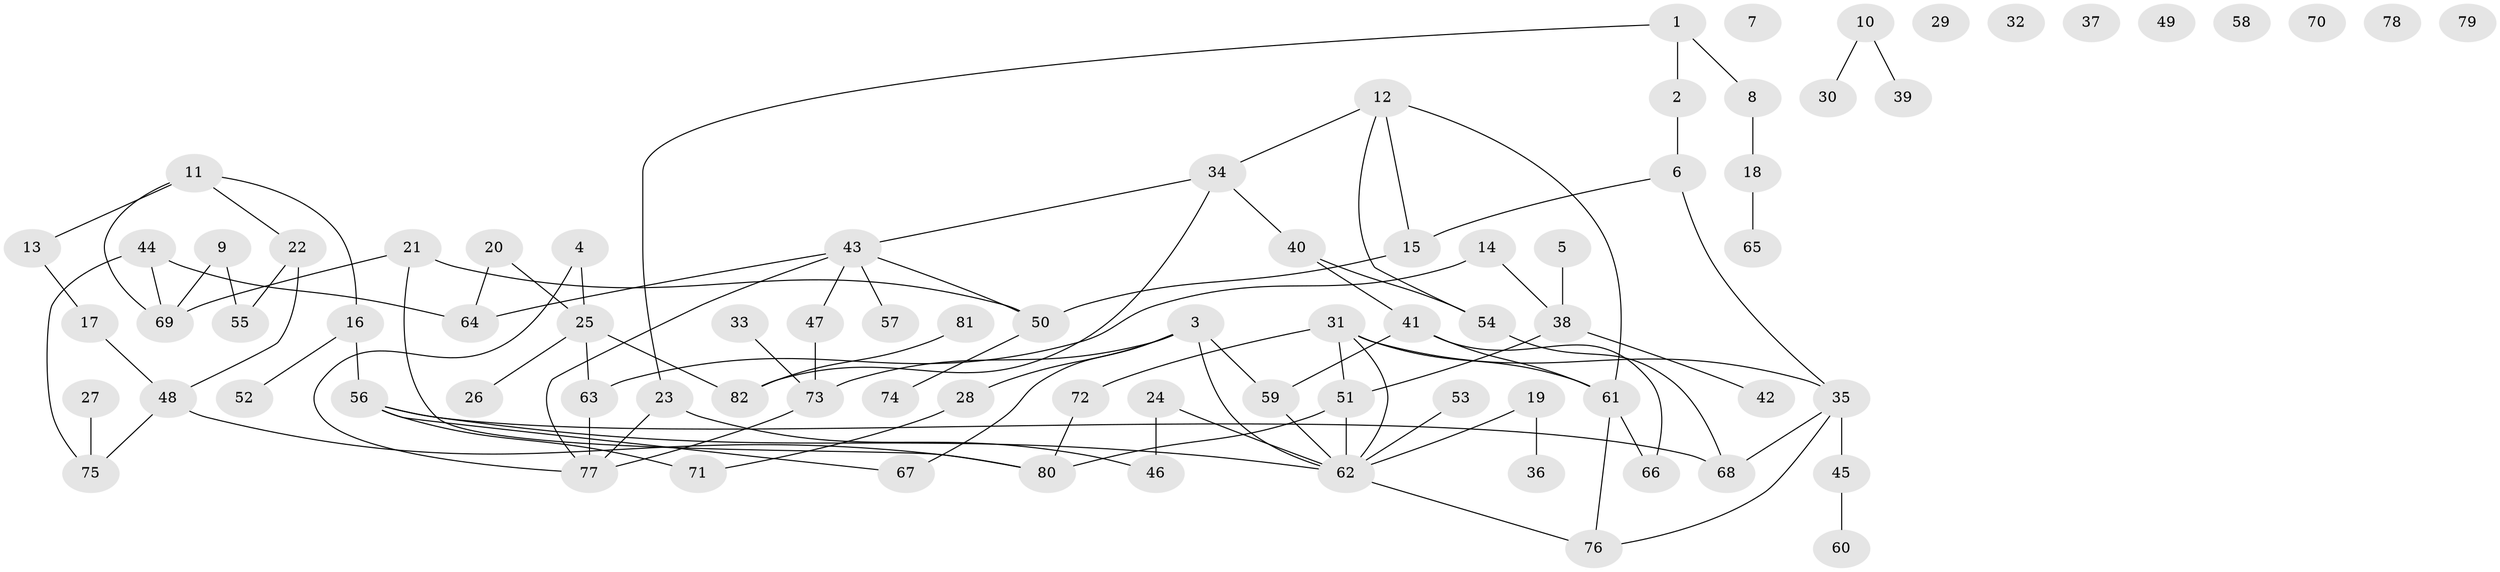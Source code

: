 // Generated by graph-tools (version 1.1) at 2025/13/03/09/25 04:13:10]
// undirected, 82 vertices, 101 edges
graph export_dot {
graph [start="1"]
  node [color=gray90,style=filled];
  1;
  2;
  3;
  4;
  5;
  6;
  7;
  8;
  9;
  10;
  11;
  12;
  13;
  14;
  15;
  16;
  17;
  18;
  19;
  20;
  21;
  22;
  23;
  24;
  25;
  26;
  27;
  28;
  29;
  30;
  31;
  32;
  33;
  34;
  35;
  36;
  37;
  38;
  39;
  40;
  41;
  42;
  43;
  44;
  45;
  46;
  47;
  48;
  49;
  50;
  51;
  52;
  53;
  54;
  55;
  56;
  57;
  58;
  59;
  60;
  61;
  62;
  63;
  64;
  65;
  66;
  67;
  68;
  69;
  70;
  71;
  72;
  73;
  74;
  75;
  76;
  77;
  78;
  79;
  80;
  81;
  82;
  1 -- 2;
  1 -- 8;
  1 -- 23;
  2 -- 6;
  3 -- 28;
  3 -- 59;
  3 -- 62;
  3 -- 67;
  3 -- 73;
  4 -- 25;
  4 -- 77;
  5 -- 38;
  6 -- 15;
  6 -- 35;
  8 -- 18;
  9 -- 55;
  9 -- 69;
  10 -- 30;
  10 -- 39;
  11 -- 13;
  11 -- 16;
  11 -- 22;
  11 -- 69;
  12 -- 15;
  12 -- 34;
  12 -- 54;
  12 -- 61;
  13 -- 17;
  14 -- 38;
  14 -- 63;
  15 -- 50;
  16 -- 52;
  16 -- 56;
  17 -- 48;
  18 -- 65;
  19 -- 36;
  19 -- 62;
  20 -- 25;
  20 -- 64;
  21 -- 50;
  21 -- 69;
  21 -- 80;
  22 -- 48;
  22 -- 55;
  23 -- 46;
  23 -- 77;
  24 -- 46;
  24 -- 62;
  25 -- 26;
  25 -- 63;
  25 -- 82;
  27 -- 75;
  28 -- 71;
  31 -- 35;
  31 -- 51;
  31 -- 61;
  31 -- 62;
  31 -- 72;
  33 -- 73;
  34 -- 40;
  34 -- 43;
  34 -- 82;
  35 -- 45;
  35 -- 68;
  35 -- 76;
  38 -- 42;
  38 -- 51;
  40 -- 41;
  40 -- 54;
  41 -- 59;
  41 -- 61;
  41 -- 66;
  43 -- 47;
  43 -- 50;
  43 -- 57;
  43 -- 64;
  43 -- 77;
  44 -- 64;
  44 -- 69;
  44 -- 75;
  45 -- 60;
  47 -- 73;
  48 -- 75;
  48 -- 80;
  50 -- 74;
  51 -- 62;
  51 -- 80;
  53 -- 62;
  54 -- 68;
  56 -- 62;
  56 -- 67;
  56 -- 68;
  56 -- 71;
  59 -- 62;
  61 -- 66;
  61 -- 76;
  62 -- 76;
  63 -- 77;
  72 -- 80;
  73 -- 77;
  81 -- 82;
}
